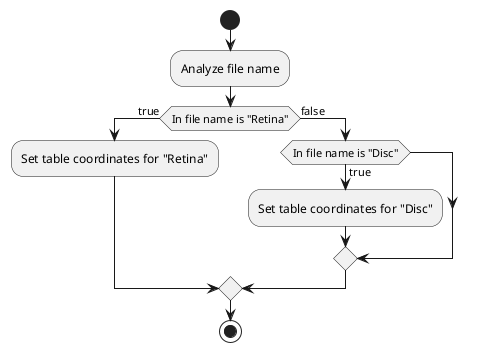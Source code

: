 @startuml
'https://plantuml.com/activity-diagram-beta

start
:Analyze file name;
if (In file name is "Retina") then (true)
    :Set table coordinates for "Retina";
else (false)
    if (In file name is "Disc") then (true)
    :Set table coordinates for "Disc";
    endif
endif




':ClickServlet.handleRequest();
':new page;
'if (Page.onSecurityCheck) then (true)
'  :Page.onInit();
'  if (isForward?) then (no)
'    :Process controls;
'    if (continue processing?) then (no)
'      stop
'    endif
'
'    if (isPost?) then (yes)
'      :Page.onPost();
'    else (no)
'      :Page.onGet();
'    endif
'    :Page.onRender();
'  endif
'else (false)
'endif
'
'if (do redirect?) then (yes)
'  :redirect process;
'else
'  if (do forward?) then (yes)
'    :Forward request;
'  else (no)
'    :Render page template;
'  endif
'endif

stop

@enduml
